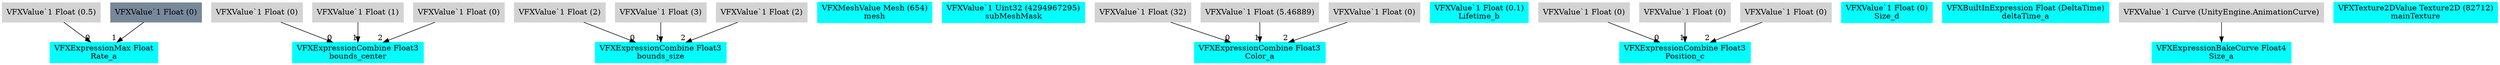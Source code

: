 digraph G {
node0 [shape="box" color="cyan" style="filled" label="VFXExpressionMax Float
Rate_a"]
node1 [shape="box" color="lightgray" style="filled" label="VFXValue`1 Float (0.5)"]
node2 [shape="box" color="lightslategray" style="filled" label="VFXValue`1 Float (0)"]
node3 [shape="box" color="cyan" style="filled" label="VFXExpressionCombine Float3
bounds_center"]
node4 [shape="box" color="lightgray" style="filled" label="VFXValue`1 Float (0)"]
node5 [shape="box" color="lightgray" style="filled" label="VFXValue`1 Float (1)"]
node6 [shape="box" color="lightgray" style="filled" label="VFXValue`1 Float (0)"]
node7 [shape="box" color="cyan" style="filled" label="VFXExpressionCombine Float3
bounds_size"]
node8 [shape="box" color="lightgray" style="filled" label="VFXValue`1 Float (2)"]
node9 [shape="box" color="lightgray" style="filled" label="VFXValue`1 Float (3)"]
node10 [shape="box" color="lightgray" style="filled" label="VFXValue`1 Float (2)"]
node11 [shape="box" color="cyan" style="filled" label="VFXMeshValue Mesh (654)
mesh"]
node12 [shape="box" color="cyan" style="filled" label="VFXValue`1 Uint32 (4294967295)
subMeshMask"]
node13 [shape="box" color="cyan" style="filled" label="VFXExpressionCombine Float3
Color_a"]
node14 [shape="box" color="lightgray" style="filled" label="VFXValue`1 Float (32)"]
node15 [shape="box" color="lightgray" style="filled" label="VFXValue`1 Float (5.46889)"]
node16 [shape="box" color="lightgray" style="filled" label="VFXValue`1 Float (0)"]
node17 [shape="box" color="cyan" style="filled" label="VFXValue`1 Float (0.1)
Lifetime_b"]
node18 [shape="box" color="cyan" style="filled" label="VFXExpressionCombine Float3
Position_c"]
node19 [shape="box" color="lightgray" style="filled" label="VFXValue`1 Float (0)"]
node20 [shape="box" color="lightgray" style="filled" label="VFXValue`1 Float (0)"]
node21 [shape="box" color="lightgray" style="filled" label="VFXValue`1 Float (0)"]
node22 [shape="box" color="cyan" style="filled" label="VFXValue`1 Float (0)
Size_d"]
node23 [shape="box" color="cyan" style="filled" label="VFXBuiltInExpression Float (DeltaTime)
deltaTime_a"]
node24 [shape="box" color="cyan" style="filled" label="VFXExpressionBakeCurve Float4
Size_a"]
node25 [shape="box" color="lightgray" style="filled" label="VFXValue`1 Curve (UnityEngine.AnimationCurve)"]
node26 [shape="box" color="cyan" style="filled" label="VFXTexture2DValue Texture2D (82712)
mainTexture"]
node1 -> node0 [headlabel="0"]
node2 -> node0 [headlabel="1"]
node4 -> node3 [headlabel="0"]
node5 -> node3 [headlabel="1"]
node6 -> node3 [headlabel="2"]
node8 -> node7 [headlabel="0"]
node9 -> node7 [headlabel="1"]
node10 -> node7 [headlabel="2"]
node14 -> node13 [headlabel="0"]
node15 -> node13 [headlabel="1"]
node16 -> node13 [headlabel="2"]
node19 -> node18 [headlabel="0"]
node20 -> node18 [headlabel="1"]
node21 -> node18 [headlabel="2"]
node25 -> node24 
}
